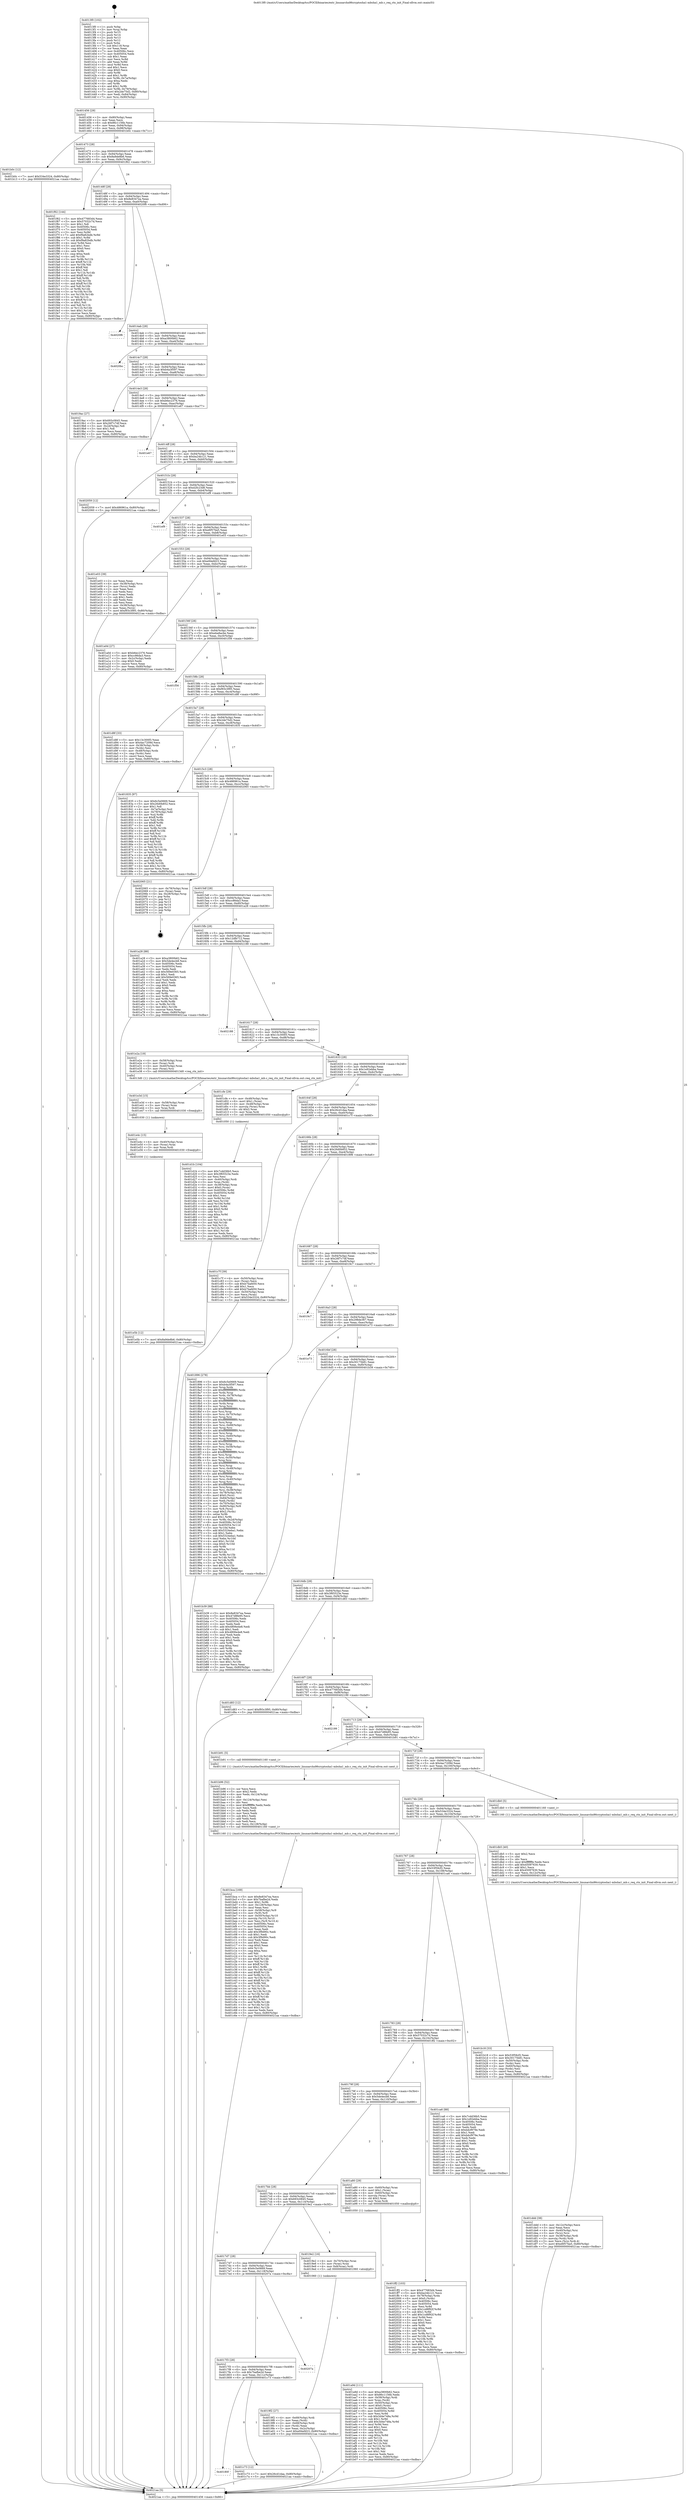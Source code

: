 digraph "0x4013f0" {
  label = "0x4013f0 (/mnt/c/Users/mathe/Desktop/tcc/POCII/binaries/extr_linuxarchx86cryptosha1-mbsha1_mb.c_req_ctx_init_Final-ollvm.out::main(0))"
  labelloc = "t"
  node[shape=record]

  Entry [label="",width=0.3,height=0.3,shape=circle,fillcolor=black,style=filled]
  "0x401456" [label="{
     0x401456 [29]\l
     | [instrs]\l
     &nbsp;&nbsp;0x401456 \<+3\>: mov -0x80(%rbp),%eax\l
     &nbsp;&nbsp;0x401459 \<+2\>: mov %eax,%ecx\l
     &nbsp;&nbsp;0x40145b \<+6\>: sub $0x86c1156b,%ecx\l
     &nbsp;&nbsp;0x401461 \<+6\>: mov %eax,-0x94(%rbp)\l
     &nbsp;&nbsp;0x401467 \<+6\>: mov %ecx,-0x98(%rbp)\l
     &nbsp;&nbsp;0x40146d \<+6\>: je 0000000000401b0c \<main+0x71c\>\l
  }"]
  "0x401b0c" [label="{
     0x401b0c [12]\l
     | [instrs]\l
     &nbsp;&nbsp;0x401b0c \<+7\>: movl $0x534e3324,-0x80(%rbp)\l
     &nbsp;&nbsp;0x401b13 \<+5\>: jmp 00000000004021aa \<main+0xdba\>\l
  }"]
  "0x401473" [label="{
     0x401473 [28]\l
     | [instrs]\l
     &nbsp;&nbsp;0x401473 \<+5\>: jmp 0000000000401478 \<main+0x88\>\l
     &nbsp;&nbsp;0x401478 \<+6\>: mov -0x94(%rbp),%eax\l
     &nbsp;&nbsp;0x40147e \<+5\>: sub $0x8a9de8b6,%eax\l
     &nbsp;&nbsp;0x401483 \<+6\>: mov %eax,-0x9c(%rbp)\l
     &nbsp;&nbsp;0x401489 \<+6\>: je 0000000000401f62 \<main+0xb72\>\l
  }"]
  Exit [label="",width=0.3,height=0.3,shape=circle,fillcolor=black,style=filled,peripheries=2]
  "0x401f62" [label="{
     0x401f62 [144]\l
     | [instrs]\l
     &nbsp;&nbsp;0x401f62 \<+5\>: mov $0x477683d4,%eax\l
     &nbsp;&nbsp;0x401f67 \<+5\>: mov $0x57032c7d,%ecx\l
     &nbsp;&nbsp;0x401f6c \<+2\>: mov $0x1,%dl\l
     &nbsp;&nbsp;0x401f6e \<+7\>: mov 0x40506c,%esi\l
     &nbsp;&nbsp;0x401f75 \<+7\>: mov 0x405054,%edi\l
     &nbsp;&nbsp;0x401f7c \<+3\>: mov %esi,%r8d\l
     &nbsp;&nbsp;0x401f7f \<+7\>: add $0xf9a82bdb,%r8d\l
     &nbsp;&nbsp;0x401f86 \<+4\>: sub $0x1,%r8d\l
     &nbsp;&nbsp;0x401f8a \<+7\>: sub $0xf9a82bdb,%r8d\l
     &nbsp;&nbsp;0x401f91 \<+4\>: imul %r8d,%esi\l
     &nbsp;&nbsp;0x401f95 \<+3\>: and $0x1,%esi\l
     &nbsp;&nbsp;0x401f98 \<+3\>: cmp $0x0,%esi\l
     &nbsp;&nbsp;0x401f9b \<+4\>: sete %r9b\l
     &nbsp;&nbsp;0x401f9f \<+3\>: cmp $0xa,%edi\l
     &nbsp;&nbsp;0x401fa2 \<+4\>: setl %r10b\l
     &nbsp;&nbsp;0x401fa6 \<+3\>: mov %r9b,%r11b\l
     &nbsp;&nbsp;0x401fa9 \<+4\>: xor $0xff,%r11b\l
     &nbsp;&nbsp;0x401fad \<+3\>: mov %r10b,%bl\l
     &nbsp;&nbsp;0x401fb0 \<+3\>: xor $0xff,%bl\l
     &nbsp;&nbsp;0x401fb3 \<+3\>: xor $0x1,%dl\l
     &nbsp;&nbsp;0x401fb6 \<+3\>: mov %r11b,%r14b\l
     &nbsp;&nbsp;0x401fb9 \<+4\>: and $0xff,%r14b\l
     &nbsp;&nbsp;0x401fbd \<+3\>: and %dl,%r9b\l
     &nbsp;&nbsp;0x401fc0 \<+3\>: mov %bl,%r15b\l
     &nbsp;&nbsp;0x401fc3 \<+4\>: and $0xff,%r15b\l
     &nbsp;&nbsp;0x401fc7 \<+3\>: and %dl,%r10b\l
     &nbsp;&nbsp;0x401fca \<+3\>: or %r9b,%r14b\l
     &nbsp;&nbsp;0x401fcd \<+3\>: or %r10b,%r15b\l
     &nbsp;&nbsp;0x401fd0 \<+3\>: xor %r15b,%r14b\l
     &nbsp;&nbsp;0x401fd3 \<+3\>: or %bl,%r11b\l
     &nbsp;&nbsp;0x401fd6 \<+4\>: xor $0xff,%r11b\l
     &nbsp;&nbsp;0x401fda \<+3\>: or $0x1,%dl\l
     &nbsp;&nbsp;0x401fdd \<+3\>: and %dl,%r11b\l
     &nbsp;&nbsp;0x401fe0 \<+3\>: or %r11b,%r14b\l
     &nbsp;&nbsp;0x401fe3 \<+4\>: test $0x1,%r14b\l
     &nbsp;&nbsp;0x401fe7 \<+3\>: cmovne %ecx,%eax\l
     &nbsp;&nbsp;0x401fea \<+3\>: mov %eax,-0x80(%rbp)\l
     &nbsp;&nbsp;0x401fed \<+5\>: jmp 00000000004021aa \<main+0xdba\>\l
  }"]
  "0x40148f" [label="{
     0x40148f [28]\l
     | [instrs]\l
     &nbsp;&nbsp;0x40148f \<+5\>: jmp 0000000000401494 \<main+0xa4\>\l
     &nbsp;&nbsp;0x401494 \<+6\>: mov -0x94(%rbp),%eax\l
     &nbsp;&nbsp;0x40149a \<+5\>: sub $0x8e8347ea,%eax\l
     &nbsp;&nbsp;0x40149f \<+6\>: mov %eax,-0xa0(%rbp)\l
     &nbsp;&nbsp;0x4014a5 \<+6\>: je 00000000004020f6 \<main+0xd06\>\l
  }"]
  "0x401e5b" [label="{
     0x401e5b [12]\l
     | [instrs]\l
     &nbsp;&nbsp;0x401e5b \<+7\>: movl $0x8a9de8b6,-0x80(%rbp)\l
     &nbsp;&nbsp;0x401e62 \<+5\>: jmp 00000000004021aa \<main+0xdba\>\l
  }"]
  "0x4020f6" [label="{
     0x4020f6\l
  }", style=dashed]
  "0x4014ab" [label="{
     0x4014ab [28]\l
     | [instrs]\l
     &nbsp;&nbsp;0x4014ab \<+5\>: jmp 00000000004014b0 \<main+0xc0\>\l
     &nbsp;&nbsp;0x4014b0 \<+6\>: mov -0x94(%rbp),%eax\l
     &nbsp;&nbsp;0x4014b6 \<+5\>: sub $0xa3800b62,%eax\l
     &nbsp;&nbsp;0x4014bb \<+6\>: mov %eax,-0xa4(%rbp)\l
     &nbsp;&nbsp;0x4014c1 \<+6\>: je 00000000004020bc \<main+0xccc\>\l
  }"]
  "0x401e4c" [label="{
     0x401e4c [15]\l
     | [instrs]\l
     &nbsp;&nbsp;0x401e4c \<+4\>: mov -0x40(%rbp),%rax\l
     &nbsp;&nbsp;0x401e50 \<+3\>: mov (%rax),%rax\l
     &nbsp;&nbsp;0x401e53 \<+3\>: mov %rax,%rdi\l
     &nbsp;&nbsp;0x401e56 \<+5\>: call 0000000000401030 \<free@plt\>\l
     | [calls]\l
     &nbsp;&nbsp;0x401030 \{1\} (unknown)\l
  }"]
  "0x4020bc" [label="{
     0x4020bc\l
  }", style=dashed]
  "0x4014c7" [label="{
     0x4014c7 [28]\l
     | [instrs]\l
     &nbsp;&nbsp;0x4014c7 \<+5\>: jmp 00000000004014cc \<main+0xdc\>\l
     &nbsp;&nbsp;0x4014cc \<+6\>: mov -0x94(%rbp),%eax\l
     &nbsp;&nbsp;0x4014d2 \<+5\>: sub $0xb4a3f597,%eax\l
     &nbsp;&nbsp;0x4014d7 \<+6\>: mov %eax,-0xa8(%rbp)\l
     &nbsp;&nbsp;0x4014dd \<+6\>: je 00000000004019ac \<main+0x5bc\>\l
  }"]
  "0x401e3d" [label="{
     0x401e3d [15]\l
     | [instrs]\l
     &nbsp;&nbsp;0x401e3d \<+4\>: mov -0x58(%rbp),%rax\l
     &nbsp;&nbsp;0x401e41 \<+3\>: mov (%rax),%rax\l
     &nbsp;&nbsp;0x401e44 \<+3\>: mov %rax,%rdi\l
     &nbsp;&nbsp;0x401e47 \<+5\>: call 0000000000401030 \<free@plt\>\l
     | [calls]\l
     &nbsp;&nbsp;0x401030 \{1\} (unknown)\l
  }"]
  "0x4019ac" [label="{
     0x4019ac [27]\l
     | [instrs]\l
     &nbsp;&nbsp;0x4019ac \<+5\>: mov $0x693c0845,%eax\l
     &nbsp;&nbsp;0x4019b1 \<+5\>: mov $0x26f7c7df,%ecx\l
     &nbsp;&nbsp;0x4019b6 \<+3\>: mov -0x2d(%rbp),%dl\l
     &nbsp;&nbsp;0x4019b9 \<+3\>: test $0x1,%dl\l
     &nbsp;&nbsp;0x4019bc \<+3\>: cmovne %ecx,%eax\l
     &nbsp;&nbsp;0x4019bf \<+3\>: mov %eax,-0x80(%rbp)\l
     &nbsp;&nbsp;0x4019c2 \<+5\>: jmp 00000000004021aa \<main+0xdba\>\l
  }"]
  "0x4014e3" [label="{
     0x4014e3 [28]\l
     | [instrs]\l
     &nbsp;&nbsp;0x4014e3 \<+5\>: jmp 00000000004014e8 \<main+0xf8\>\l
     &nbsp;&nbsp;0x4014e8 \<+6\>: mov -0x94(%rbp),%eax\l
     &nbsp;&nbsp;0x4014ee \<+5\>: sub $0xb6ec2376,%eax\l
     &nbsp;&nbsp;0x4014f3 \<+6\>: mov %eax,-0xac(%rbp)\l
     &nbsp;&nbsp;0x4014f9 \<+6\>: je 0000000000401e67 \<main+0xa77\>\l
  }"]
  "0x401ddd" [label="{
     0x401ddd [38]\l
     | [instrs]\l
     &nbsp;&nbsp;0x401ddd \<+6\>: mov -0x12c(%rbp),%ecx\l
     &nbsp;&nbsp;0x401de3 \<+3\>: imul %eax,%ecx\l
     &nbsp;&nbsp;0x401de6 \<+4\>: mov -0x40(%rbp),%rsi\l
     &nbsp;&nbsp;0x401dea \<+3\>: mov (%rsi),%rsi\l
     &nbsp;&nbsp;0x401ded \<+4\>: mov -0x38(%rbp),%rdi\l
     &nbsp;&nbsp;0x401df1 \<+3\>: movslq (%rdi),%rdi\l
     &nbsp;&nbsp;0x401df4 \<+3\>: mov %ecx,(%rsi,%rdi,4)\l
     &nbsp;&nbsp;0x401df7 \<+7\>: movl $0xe6f57ba5,-0x80(%rbp)\l
     &nbsp;&nbsp;0x401dfe \<+5\>: jmp 00000000004021aa \<main+0xdba\>\l
  }"]
  "0x401e67" [label="{
     0x401e67\l
  }", style=dashed]
  "0x4014ff" [label="{
     0x4014ff [28]\l
     | [instrs]\l
     &nbsp;&nbsp;0x4014ff \<+5\>: jmp 0000000000401504 \<main+0x114\>\l
     &nbsp;&nbsp;0x401504 \<+6\>: mov -0x94(%rbp),%eax\l
     &nbsp;&nbsp;0x40150a \<+5\>: sub $0xba24b121,%eax\l
     &nbsp;&nbsp;0x40150f \<+6\>: mov %eax,-0xb0(%rbp)\l
     &nbsp;&nbsp;0x401515 \<+6\>: je 0000000000402059 \<main+0xc69\>\l
  }"]
  "0x401db5" [label="{
     0x401db5 [40]\l
     | [instrs]\l
     &nbsp;&nbsp;0x401db5 \<+5\>: mov $0x2,%ecx\l
     &nbsp;&nbsp;0x401dba \<+1\>: cltd\l
     &nbsp;&nbsp;0x401dbb \<+2\>: idiv %ecx\l
     &nbsp;&nbsp;0x401dbd \<+6\>: imul $0xfffffffe,%edx,%ecx\l
     &nbsp;&nbsp;0x401dc3 \<+6\>: add $0x45097630,%ecx\l
     &nbsp;&nbsp;0x401dc9 \<+3\>: add $0x1,%ecx\l
     &nbsp;&nbsp;0x401dcc \<+6\>: sub $0x45097630,%ecx\l
     &nbsp;&nbsp;0x401dd2 \<+6\>: mov %ecx,-0x12c(%rbp)\l
     &nbsp;&nbsp;0x401dd8 \<+5\>: call 0000000000401160 \<next_i\>\l
     | [calls]\l
     &nbsp;&nbsp;0x401160 \{1\} (/mnt/c/Users/mathe/Desktop/tcc/POCII/binaries/extr_linuxarchx86cryptosha1-mbsha1_mb.c_req_ctx_init_Final-ollvm.out::next_i)\l
  }"]
  "0x402059" [label="{
     0x402059 [12]\l
     | [instrs]\l
     &nbsp;&nbsp;0x402059 \<+7\>: movl $0x486961a,-0x80(%rbp)\l
     &nbsp;&nbsp;0x402060 \<+5\>: jmp 00000000004021aa \<main+0xdba\>\l
  }"]
  "0x40151b" [label="{
     0x40151b [28]\l
     | [instrs]\l
     &nbsp;&nbsp;0x40151b \<+5\>: jmp 0000000000401520 \<main+0x130\>\l
     &nbsp;&nbsp;0x401520 \<+6\>: mov -0x94(%rbp),%eax\l
     &nbsp;&nbsp;0x401526 \<+5\>: sub $0xd2fc23d6,%eax\l
     &nbsp;&nbsp;0x40152b \<+6\>: mov %eax,-0xb4(%rbp)\l
     &nbsp;&nbsp;0x401531 \<+6\>: je 0000000000401ef9 \<main+0xb09\>\l
  }"]
  "0x401d1b" [label="{
     0x401d1b [104]\l
     | [instrs]\l
     &nbsp;&nbsp;0x401d1b \<+5\>: mov $0x7cdd36b5,%ecx\l
     &nbsp;&nbsp;0x401d20 \<+5\>: mov $0x3f65523e,%edx\l
     &nbsp;&nbsp;0x401d25 \<+2\>: xor %esi,%esi\l
     &nbsp;&nbsp;0x401d27 \<+4\>: mov -0x40(%rbp),%rdi\l
     &nbsp;&nbsp;0x401d2b \<+3\>: mov %rax,(%rdi)\l
     &nbsp;&nbsp;0x401d2e \<+4\>: mov -0x38(%rbp),%rax\l
     &nbsp;&nbsp;0x401d32 \<+6\>: movl $0x0,(%rax)\l
     &nbsp;&nbsp;0x401d38 \<+8\>: mov 0x40506c,%r8d\l
     &nbsp;&nbsp;0x401d40 \<+8\>: mov 0x405054,%r9d\l
     &nbsp;&nbsp;0x401d48 \<+3\>: sub $0x1,%esi\l
     &nbsp;&nbsp;0x401d4b \<+3\>: mov %r8d,%r10d\l
     &nbsp;&nbsp;0x401d4e \<+3\>: add %esi,%r10d\l
     &nbsp;&nbsp;0x401d51 \<+4\>: imul %r10d,%r8d\l
     &nbsp;&nbsp;0x401d55 \<+4\>: and $0x1,%r8d\l
     &nbsp;&nbsp;0x401d59 \<+4\>: cmp $0x0,%r8d\l
     &nbsp;&nbsp;0x401d5d \<+4\>: sete %r11b\l
     &nbsp;&nbsp;0x401d61 \<+4\>: cmp $0xa,%r9d\l
     &nbsp;&nbsp;0x401d65 \<+3\>: setl %bl\l
     &nbsp;&nbsp;0x401d68 \<+3\>: mov %r11b,%r14b\l
     &nbsp;&nbsp;0x401d6b \<+3\>: and %bl,%r14b\l
     &nbsp;&nbsp;0x401d6e \<+3\>: xor %bl,%r11b\l
     &nbsp;&nbsp;0x401d71 \<+3\>: or %r11b,%r14b\l
     &nbsp;&nbsp;0x401d74 \<+4\>: test $0x1,%r14b\l
     &nbsp;&nbsp;0x401d78 \<+3\>: cmovne %edx,%ecx\l
     &nbsp;&nbsp;0x401d7b \<+3\>: mov %ecx,-0x80(%rbp)\l
     &nbsp;&nbsp;0x401d7e \<+5\>: jmp 00000000004021aa \<main+0xdba\>\l
  }"]
  "0x401ef9" [label="{
     0x401ef9\l
  }", style=dashed]
  "0x401537" [label="{
     0x401537 [28]\l
     | [instrs]\l
     &nbsp;&nbsp;0x401537 \<+5\>: jmp 000000000040153c \<main+0x14c\>\l
     &nbsp;&nbsp;0x40153c \<+6\>: mov -0x94(%rbp),%eax\l
     &nbsp;&nbsp;0x401542 \<+5\>: sub $0xe6f57ba5,%eax\l
     &nbsp;&nbsp;0x401547 \<+6\>: mov %eax,-0xb8(%rbp)\l
     &nbsp;&nbsp;0x40154d \<+6\>: je 0000000000401e03 \<main+0xa13\>\l
  }"]
  "0x40180f" [label="{
     0x40180f\l
  }", style=dashed]
  "0x401e03" [label="{
     0x401e03 [39]\l
     | [instrs]\l
     &nbsp;&nbsp;0x401e03 \<+2\>: xor %eax,%eax\l
     &nbsp;&nbsp;0x401e05 \<+4\>: mov -0x38(%rbp),%rcx\l
     &nbsp;&nbsp;0x401e09 \<+2\>: mov (%rcx),%edx\l
     &nbsp;&nbsp;0x401e0b \<+2\>: mov %eax,%esi\l
     &nbsp;&nbsp;0x401e0d \<+2\>: sub %edx,%esi\l
     &nbsp;&nbsp;0x401e0f \<+2\>: mov %eax,%edx\l
     &nbsp;&nbsp;0x401e11 \<+3\>: sub $0x1,%edx\l
     &nbsp;&nbsp;0x401e14 \<+2\>: add %edx,%esi\l
     &nbsp;&nbsp;0x401e16 \<+2\>: sub %esi,%eax\l
     &nbsp;&nbsp;0x401e18 \<+4\>: mov -0x38(%rbp),%rcx\l
     &nbsp;&nbsp;0x401e1c \<+2\>: mov %eax,(%rcx)\l
     &nbsp;&nbsp;0x401e1e \<+7\>: movl $0xf93c3f95,-0x80(%rbp)\l
     &nbsp;&nbsp;0x401e25 \<+5\>: jmp 00000000004021aa \<main+0xdba\>\l
  }"]
  "0x401553" [label="{
     0x401553 [28]\l
     | [instrs]\l
     &nbsp;&nbsp;0x401553 \<+5\>: jmp 0000000000401558 \<main+0x168\>\l
     &nbsp;&nbsp;0x401558 \<+6\>: mov -0x94(%rbp),%eax\l
     &nbsp;&nbsp;0x40155e \<+5\>: sub $0xe94efd23,%eax\l
     &nbsp;&nbsp;0x401563 \<+6\>: mov %eax,-0xbc(%rbp)\l
     &nbsp;&nbsp;0x401569 \<+6\>: je 0000000000401a0d \<main+0x61d\>\l
  }"]
  "0x401c73" [label="{
     0x401c73 [12]\l
     | [instrs]\l
     &nbsp;&nbsp;0x401c73 \<+7\>: movl $0x26cd1daa,-0x80(%rbp)\l
     &nbsp;&nbsp;0x401c7a \<+5\>: jmp 00000000004021aa \<main+0xdba\>\l
  }"]
  "0x401a0d" [label="{
     0x401a0d [27]\l
     | [instrs]\l
     &nbsp;&nbsp;0x401a0d \<+5\>: mov $0xb6ec2376,%eax\l
     &nbsp;&nbsp;0x401a12 \<+5\>: mov $0xcc86da3,%ecx\l
     &nbsp;&nbsp;0x401a17 \<+3\>: mov -0x2c(%rbp),%edx\l
     &nbsp;&nbsp;0x401a1a \<+3\>: cmp $0x0,%edx\l
     &nbsp;&nbsp;0x401a1d \<+3\>: cmove %ecx,%eax\l
     &nbsp;&nbsp;0x401a20 \<+3\>: mov %eax,-0x80(%rbp)\l
     &nbsp;&nbsp;0x401a23 \<+5\>: jmp 00000000004021aa \<main+0xdba\>\l
  }"]
  "0x40156f" [label="{
     0x40156f [28]\l
     | [instrs]\l
     &nbsp;&nbsp;0x40156f \<+5\>: jmp 0000000000401574 \<main+0x184\>\l
     &nbsp;&nbsp;0x401574 \<+6\>: mov -0x94(%rbp),%eax\l
     &nbsp;&nbsp;0x40157a \<+5\>: sub $0xeba8acbe,%eax\l
     &nbsp;&nbsp;0x40157f \<+6\>: mov %eax,-0xc0(%rbp)\l
     &nbsp;&nbsp;0x401585 \<+6\>: je 0000000000401f56 \<main+0xb66\>\l
  }"]
  "0x4017f3" [label="{
     0x4017f3 [28]\l
     | [instrs]\l
     &nbsp;&nbsp;0x4017f3 \<+5\>: jmp 00000000004017f8 \<main+0x408\>\l
     &nbsp;&nbsp;0x4017f8 \<+6\>: mov -0x94(%rbp),%eax\l
     &nbsp;&nbsp;0x4017fe \<+5\>: sub $0x7bafbe2d,%eax\l
     &nbsp;&nbsp;0x401803 \<+6\>: mov %eax,-0x11c(%rbp)\l
     &nbsp;&nbsp;0x401809 \<+6\>: je 0000000000401c73 \<main+0x883\>\l
  }"]
  "0x401f56" [label="{
     0x401f56\l
  }", style=dashed]
  "0x40158b" [label="{
     0x40158b [28]\l
     | [instrs]\l
     &nbsp;&nbsp;0x40158b \<+5\>: jmp 0000000000401590 \<main+0x1a0\>\l
     &nbsp;&nbsp;0x401590 \<+6\>: mov -0x94(%rbp),%eax\l
     &nbsp;&nbsp;0x401596 \<+5\>: sub $0xf93c3f95,%eax\l
     &nbsp;&nbsp;0x40159b \<+6\>: mov %eax,-0xc4(%rbp)\l
     &nbsp;&nbsp;0x4015a1 \<+6\>: je 0000000000401d8f \<main+0x99f\>\l
  }"]
  "0x40207a" [label="{
     0x40207a\l
  }", style=dashed]
  "0x401d8f" [label="{
     0x401d8f [33]\l
     | [instrs]\l
     &nbsp;&nbsp;0x401d8f \<+5\>: mov $0x13c300f3,%eax\l
     &nbsp;&nbsp;0x401d94 \<+5\>: mov $0x4ac7209d,%ecx\l
     &nbsp;&nbsp;0x401d99 \<+4\>: mov -0x38(%rbp),%rdx\l
     &nbsp;&nbsp;0x401d9d \<+2\>: mov (%rdx),%esi\l
     &nbsp;&nbsp;0x401d9f \<+4\>: mov -0x48(%rbp),%rdx\l
     &nbsp;&nbsp;0x401da3 \<+2\>: cmp (%rdx),%esi\l
     &nbsp;&nbsp;0x401da5 \<+3\>: cmovl %ecx,%eax\l
     &nbsp;&nbsp;0x401da8 \<+3\>: mov %eax,-0x80(%rbp)\l
     &nbsp;&nbsp;0x401dab \<+5\>: jmp 00000000004021aa \<main+0xdba\>\l
  }"]
  "0x4015a7" [label="{
     0x4015a7 [28]\l
     | [instrs]\l
     &nbsp;&nbsp;0x4015a7 \<+5\>: jmp 00000000004015ac \<main+0x1bc\>\l
     &nbsp;&nbsp;0x4015ac \<+6\>: mov -0x94(%rbp),%eax\l
     &nbsp;&nbsp;0x4015b2 \<+5\>: sub $0x2de75d2,%eax\l
     &nbsp;&nbsp;0x4015b7 \<+6\>: mov %eax,-0xc8(%rbp)\l
     &nbsp;&nbsp;0x4015bd \<+6\>: je 0000000000401835 \<main+0x445\>\l
  }"]
  "0x401bca" [label="{
     0x401bca [169]\l
     | [instrs]\l
     &nbsp;&nbsp;0x401bca \<+5\>: mov $0x8e8347ea,%ecx\l
     &nbsp;&nbsp;0x401bcf \<+5\>: mov $0x7bafbe2d,%edx\l
     &nbsp;&nbsp;0x401bd4 \<+3\>: mov $0x1,%r8b\l
     &nbsp;&nbsp;0x401bd7 \<+6\>: mov -0x128(%rbp),%esi\l
     &nbsp;&nbsp;0x401bdd \<+3\>: imul %eax,%esi\l
     &nbsp;&nbsp;0x401be0 \<+4\>: mov -0x58(%rbp),%r9\l
     &nbsp;&nbsp;0x401be4 \<+3\>: mov (%r9),%r9\l
     &nbsp;&nbsp;0x401be7 \<+4\>: mov -0x50(%rbp),%r10\l
     &nbsp;&nbsp;0x401beb \<+3\>: movslq (%r10),%r10\l
     &nbsp;&nbsp;0x401bee \<+4\>: mov %esi,(%r9,%r10,4)\l
     &nbsp;&nbsp;0x401bf2 \<+7\>: mov 0x40506c,%eax\l
     &nbsp;&nbsp;0x401bf9 \<+7\>: mov 0x405054,%esi\l
     &nbsp;&nbsp;0x401c00 \<+2\>: mov %eax,%edi\l
     &nbsp;&nbsp;0x401c02 \<+6\>: add $0x3f9d90c,%edi\l
     &nbsp;&nbsp;0x401c08 \<+3\>: sub $0x1,%edi\l
     &nbsp;&nbsp;0x401c0b \<+6\>: sub $0x3f9d90c,%edi\l
     &nbsp;&nbsp;0x401c11 \<+3\>: imul %edi,%eax\l
     &nbsp;&nbsp;0x401c14 \<+3\>: and $0x1,%eax\l
     &nbsp;&nbsp;0x401c17 \<+3\>: cmp $0x0,%eax\l
     &nbsp;&nbsp;0x401c1a \<+4\>: sete %r11b\l
     &nbsp;&nbsp;0x401c1e \<+3\>: cmp $0xa,%esi\l
     &nbsp;&nbsp;0x401c21 \<+3\>: setl %bl\l
     &nbsp;&nbsp;0x401c24 \<+3\>: mov %r11b,%r14b\l
     &nbsp;&nbsp;0x401c27 \<+4\>: xor $0xff,%r14b\l
     &nbsp;&nbsp;0x401c2b \<+3\>: mov %bl,%r15b\l
     &nbsp;&nbsp;0x401c2e \<+4\>: xor $0xff,%r15b\l
     &nbsp;&nbsp;0x401c32 \<+4\>: xor $0x1,%r8b\l
     &nbsp;&nbsp;0x401c36 \<+3\>: mov %r14b,%r12b\l
     &nbsp;&nbsp;0x401c39 \<+4\>: and $0xff,%r12b\l
     &nbsp;&nbsp;0x401c3d \<+3\>: and %r8b,%r11b\l
     &nbsp;&nbsp;0x401c40 \<+3\>: mov %r15b,%r13b\l
     &nbsp;&nbsp;0x401c43 \<+4\>: and $0xff,%r13b\l
     &nbsp;&nbsp;0x401c47 \<+3\>: and %r8b,%bl\l
     &nbsp;&nbsp;0x401c4a \<+3\>: or %r11b,%r12b\l
     &nbsp;&nbsp;0x401c4d \<+3\>: or %bl,%r13b\l
     &nbsp;&nbsp;0x401c50 \<+3\>: xor %r13b,%r12b\l
     &nbsp;&nbsp;0x401c53 \<+3\>: or %r15b,%r14b\l
     &nbsp;&nbsp;0x401c56 \<+4\>: xor $0xff,%r14b\l
     &nbsp;&nbsp;0x401c5a \<+4\>: or $0x1,%r8b\l
     &nbsp;&nbsp;0x401c5e \<+3\>: and %r8b,%r14b\l
     &nbsp;&nbsp;0x401c61 \<+3\>: or %r14b,%r12b\l
     &nbsp;&nbsp;0x401c64 \<+4\>: test $0x1,%r12b\l
     &nbsp;&nbsp;0x401c68 \<+3\>: cmovne %edx,%ecx\l
     &nbsp;&nbsp;0x401c6b \<+3\>: mov %ecx,-0x80(%rbp)\l
     &nbsp;&nbsp;0x401c6e \<+5\>: jmp 00000000004021aa \<main+0xdba\>\l
  }"]
  "0x401835" [label="{
     0x401835 [97]\l
     | [instrs]\l
     &nbsp;&nbsp;0x401835 \<+5\>: mov $0x6c5e0669,%eax\l
     &nbsp;&nbsp;0x40183a \<+5\>: mov $0x26d0b852,%ecx\l
     &nbsp;&nbsp;0x40183f \<+2\>: mov $0x1,%dl\l
     &nbsp;&nbsp;0x401841 \<+4\>: mov -0x7a(%rbp),%sil\l
     &nbsp;&nbsp;0x401845 \<+4\>: mov -0x79(%rbp),%dil\l
     &nbsp;&nbsp;0x401849 \<+3\>: mov %sil,%r8b\l
     &nbsp;&nbsp;0x40184c \<+4\>: xor $0xff,%r8b\l
     &nbsp;&nbsp;0x401850 \<+3\>: mov %dil,%r9b\l
     &nbsp;&nbsp;0x401853 \<+4\>: xor $0xff,%r9b\l
     &nbsp;&nbsp;0x401857 \<+3\>: xor $0x1,%dl\l
     &nbsp;&nbsp;0x40185a \<+3\>: mov %r8b,%r10b\l
     &nbsp;&nbsp;0x40185d \<+4\>: and $0xff,%r10b\l
     &nbsp;&nbsp;0x401861 \<+3\>: and %dl,%sil\l
     &nbsp;&nbsp;0x401864 \<+3\>: mov %r9b,%r11b\l
     &nbsp;&nbsp;0x401867 \<+4\>: and $0xff,%r11b\l
     &nbsp;&nbsp;0x40186b \<+3\>: and %dl,%dil\l
     &nbsp;&nbsp;0x40186e \<+3\>: or %sil,%r10b\l
     &nbsp;&nbsp;0x401871 \<+3\>: or %dil,%r11b\l
     &nbsp;&nbsp;0x401874 \<+3\>: xor %r11b,%r10b\l
     &nbsp;&nbsp;0x401877 \<+3\>: or %r9b,%r8b\l
     &nbsp;&nbsp;0x40187a \<+4\>: xor $0xff,%r8b\l
     &nbsp;&nbsp;0x40187e \<+3\>: or $0x1,%dl\l
     &nbsp;&nbsp;0x401881 \<+3\>: and %dl,%r8b\l
     &nbsp;&nbsp;0x401884 \<+3\>: or %r8b,%r10b\l
     &nbsp;&nbsp;0x401887 \<+4\>: test $0x1,%r10b\l
     &nbsp;&nbsp;0x40188b \<+3\>: cmovne %ecx,%eax\l
     &nbsp;&nbsp;0x40188e \<+3\>: mov %eax,-0x80(%rbp)\l
     &nbsp;&nbsp;0x401891 \<+5\>: jmp 00000000004021aa \<main+0xdba\>\l
  }"]
  "0x4015c3" [label="{
     0x4015c3 [28]\l
     | [instrs]\l
     &nbsp;&nbsp;0x4015c3 \<+5\>: jmp 00000000004015c8 \<main+0x1d8\>\l
     &nbsp;&nbsp;0x4015c8 \<+6\>: mov -0x94(%rbp),%eax\l
     &nbsp;&nbsp;0x4015ce \<+5\>: sub $0x486961a,%eax\l
     &nbsp;&nbsp;0x4015d3 \<+6\>: mov %eax,-0xcc(%rbp)\l
     &nbsp;&nbsp;0x4015d9 \<+6\>: je 0000000000402065 \<main+0xc75\>\l
  }"]
  "0x4021aa" [label="{
     0x4021aa [5]\l
     | [instrs]\l
     &nbsp;&nbsp;0x4021aa \<+5\>: jmp 0000000000401456 \<main+0x66\>\l
  }"]
  "0x4013f0" [label="{
     0x4013f0 [102]\l
     | [instrs]\l
     &nbsp;&nbsp;0x4013f0 \<+1\>: push %rbp\l
     &nbsp;&nbsp;0x4013f1 \<+3\>: mov %rsp,%rbp\l
     &nbsp;&nbsp;0x4013f4 \<+2\>: push %r15\l
     &nbsp;&nbsp;0x4013f6 \<+2\>: push %r14\l
     &nbsp;&nbsp;0x4013f8 \<+2\>: push %r13\l
     &nbsp;&nbsp;0x4013fa \<+2\>: push %r12\l
     &nbsp;&nbsp;0x4013fc \<+1\>: push %rbx\l
     &nbsp;&nbsp;0x4013fd \<+7\>: sub $0x118,%rsp\l
     &nbsp;&nbsp;0x401404 \<+2\>: xor %eax,%eax\l
     &nbsp;&nbsp;0x401406 \<+7\>: mov 0x40506c,%ecx\l
     &nbsp;&nbsp;0x40140d \<+7\>: mov 0x405054,%edx\l
     &nbsp;&nbsp;0x401414 \<+3\>: sub $0x1,%eax\l
     &nbsp;&nbsp;0x401417 \<+3\>: mov %ecx,%r8d\l
     &nbsp;&nbsp;0x40141a \<+3\>: add %eax,%r8d\l
     &nbsp;&nbsp;0x40141d \<+4\>: imul %r8d,%ecx\l
     &nbsp;&nbsp;0x401421 \<+3\>: and $0x1,%ecx\l
     &nbsp;&nbsp;0x401424 \<+3\>: cmp $0x0,%ecx\l
     &nbsp;&nbsp;0x401427 \<+4\>: sete %r9b\l
     &nbsp;&nbsp;0x40142b \<+4\>: and $0x1,%r9b\l
     &nbsp;&nbsp;0x40142f \<+4\>: mov %r9b,-0x7a(%rbp)\l
     &nbsp;&nbsp;0x401433 \<+3\>: cmp $0xa,%edx\l
     &nbsp;&nbsp;0x401436 \<+4\>: setl %r9b\l
     &nbsp;&nbsp;0x40143a \<+4\>: and $0x1,%r9b\l
     &nbsp;&nbsp;0x40143e \<+4\>: mov %r9b,-0x79(%rbp)\l
     &nbsp;&nbsp;0x401442 \<+7\>: movl $0x2de75d2,-0x80(%rbp)\l
     &nbsp;&nbsp;0x401449 \<+6\>: mov %edi,-0x84(%rbp)\l
     &nbsp;&nbsp;0x40144f \<+7\>: mov %rsi,-0x90(%rbp)\l
  }"]
  "0x401b96" [label="{
     0x401b96 [52]\l
     | [instrs]\l
     &nbsp;&nbsp;0x401b96 \<+2\>: xor %ecx,%ecx\l
     &nbsp;&nbsp;0x401b98 \<+5\>: mov $0x2,%edx\l
     &nbsp;&nbsp;0x401b9d \<+6\>: mov %edx,-0x124(%rbp)\l
     &nbsp;&nbsp;0x401ba3 \<+1\>: cltd\l
     &nbsp;&nbsp;0x401ba4 \<+6\>: mov -0x124(%rbp),%esi\l
     &nbsp;&nbsp;0x401baa \<+2\>: idiv %esi\l
     &nbsp;&nbsp;0x401bac \<+6\>: imul $0xfffffffe,%edx,%edx\l
     &nbsp;&nbsp;0x401bb2 \<+2\>: mov %ecx,%edi\l
     &nbsp;&nbsp;0x401bb4 \<+2\>: sub %edx,%edi\l
     &nbsp;&nbsp;0x401bb6 \<+2\>: mov %ecx,%edx\l
     &nbsp;&nbsp;0x401bb8 \<+3\>: sub $0x1,%edx\l
     &nbsp;&nbsp;0x401bbb \<+2\>: add %edx,%edi\l
     &nbsp;&nbsp;0x401bbd \<+2\>: sub %edi,%ecx\l
     &nbsp;&nbsp;0x401bbf \<+6\>: mov %ecx,-0x128(%rbp)\l
     &nbsp;&nbsp;0x401bc5 \<+5\>: call 0000000000401160 \<next_i\>\l
     | [calls]\l
     &nbsp;&nbsp;0x401160 \{1\} (/mnt/c/Users/mathe/Desktop/tcc/POCII/binaries/extr_linuxarchx86cryptosha1-mbsha1_mb.c_req_ctx_init_Final-ollvm.out::next_i)\l
  }"]
  "0x402065" [label="{
     0x402065 [21]\l
     | [instrs]\l
     &nbsp;&nbsp;0x402065 \<+4\>: mov -0x78(%rbp),%rax\l
     &nbsp;&nbsp;0x402069 \<+2\>: mov (%rax),%eax\l
     &nbsp;&nbsp;0x40206b \<+4\>: lea -0x28(%rbp),%rsp\l
     &nbsp;&nbsp;0x40206f \<+1\>: pop %rbx\l
     &nbsp;&nbsp;0x402070 \<+2\>: pop %r12\l
     &nbsp;&nbsp;0x402072 \<+2\>: pop %r13\l
     &nbsp;&nbsp;0x402074 \<+2\>: pop %r14\l
     &nbsp;&nbsp;0x402076 \<+2\>: pop %r15\l
     &nbsp;&nbsp;0x402078 \<+1\>: pop %rbp\l
     &nbsp;&nbsp;0x402079 \<+1\>: ret\l
  }"]
  "0x4015df" [label="{
     0x4015df [28]\l
     | [instrs]\l
     &nbsp;&nbsp;0x4015df \<+5\>: jmp 00000000004015e4 \<main+0x1f4\>\l
     &nbsp;&nbsp;0x4015e4 \<+6\>: mov -0x94(%rbp),%eax\l
     &nbsp;&nbsp;0x4015ea \<+5\>: sub $0xcc86da3,%eax\l
     &nbsp;&nbsp;0x4015ef \<+6\>: mov %eax,-0xd0(%rbp)\l
     &nbsp;&nbsp;0x4015f5 \<+6\>: je 0000000000401a28 \<main+0x638\>\l
  }"]
  "0x401a9d" [label="{
     0x401a9d [111]\l
     | [instrs]\l
     &nbsp;&nbsp;0x401a9d \<+5\>: mov $0xa3800b62,%ecx\l
     &nbsp;&nbsp;0x401aa2 \<+5\>: mov $0x86c1156b,%edx\l
     &nbsp;&nbsp;0x401aa7 \<+4\>: mov -0x58(%rbp),%rdi\l
     &nbsp;&nbsp;0x401aab \<+3\>: mov %rax,(%rdi)\l
     &nbsp;&nbsp;0x401aae \<+4\>: mov -0x50(%rbp),%rax\l
     &nbsp;&nbsp;0x401ab2 \<+6\>: movl $0x0,(%rax)\l
     &nbsp;&nbsp;0x401ab8 \<+7\>: mov 0x40506c,%esi\l
     &nbsp;&nbsp;0x401abf \<+8\>: mov 0x405054,%r8d\l
     &nbsp;&nbsp;0x401ac7 \<+3\>: mov %esi,%r9d\l
     &nbsp;&nbsp;0x401aca \<+7\>: sub $0x3d4e748a,%r9d\l
     &nbsp;&nbsp;0x401ad1 \<+4\>: sub $0x1,%r9d\l
     &nbsp;&nbsp;0x401ad5 \<+7\>: add $0x3d4e748a,%r9d\l
     &nbsp;&nbsp;0x401adc \<+4\>: imul %r9d,%esi\l
     &nbsp;&nbsp;0x401ae0 \<+3\>: and $0x1,%esi\l
     &nbsp;&nbsp;0x401ae3 \<+3\>: cmp $0x0,%esi\l
     &nbsp;&nbsp;0x401ae6 \<+4\>: sete %r10b\l
     &nbsp;&nbsp;0x401aea \<+4\>: cmp $0xa,%r8d\l
     &nbsp;&nbsp;0x401aee \<+4\>: setl %r11b\l
     &nbsp;&nbsp;0x401af2 \<+3\>: mov %r10b,%bl\l
     &nbsp;&nbsp;0x401af5 \<+3\>: and %r11b,%bl\l
     &nbsp;&nbsp;0x401af8 \<+3\>: xor %r11b,%r10b\l
     &nbsp;&nbsp;0x401afb \<+3\>: or %r10b,%bl\l
     &nbsp;&nbsp;0x401afe \<+3\>: test $0x1,%bl\l
     &nbsp;&nbsp;0x401b01 \<+3\>: cmovne %edx,%ecx\l
     &nbsp;&nbsp;0x401b04 \<+3\>: mov %ecx,-0x80(%rbp)\l
     &nbsp;&nbsp;0x401b07 \<+5\>: jmp 00000000004021aa \<main+0xdba\>\l
  }"]
  "0x401a28" [label="{
     0x401a28 [88]\l
     | [instrs]\l
     &nbsp;&nbsp;0x401a28 \<+5\>: mov $0xa3800b62,%eax\l
     &nbsp;&nbsp;0x401a2d \<+5\>: mov $0x5de4ecb8,%ecx\l
     &nbsp;&nbsp;0x401a32 \<+7\>: mov 0x40506c,%edx\l
     &nbsp;&nbsp;0x401a39 \<+7\>: mov 0x405054,%esi\l
     &nbsp;&nbsp;0x401a40 \<+2\>: mov %edx,%edi\l
     &nbsp;&nbsp;0x401a42 \<+6\>: sub $0x569e0365,%edi\l
     &nbsp;&nbsp;0x401a48 \<+3\>: sub $0x1,%edi\l
     &nbsp;&nbsp;0x401a4b \<+6\>: add $0x569e0365,%edi\l
     &nbsp;&nbsp;0x401a51 \<+3\>: imul %edi,%edx\l
     &nbsp;&nbsp;0x401a54 \<+3\>: and $0x1,%edx\l
     &nbsp;&nbsp;0x401a57 \<+3\>: cmp $0x0,%edx\l
     &nbsp;&nbsp;0x401a5a \<+4\>: sete %r8b\l
     &nbsp;&nbsp;0x401a5e \<+3\>: cmp $0xa,%esi\l
     &nbsp;&nbsp;0x401a61 \<+4\>: setl %r9b\l
     &nbsp;&nbsp;0x401a65 \<+3\>: mov %r8b,%r10b\l
     &nbsp;&nbsp;0x401a68 \<+3\>: and %r9b,%r10b\l
     &nbsp;&nbsp;0x401a6b \<+3\>: xor %r9b,%r8b\l
     &nbsp;&nbsp;0x401a6e \<+3\>: or %r8b,%r10b\l
     &nbsp;&nbsp;0x401a71 \<+4\>: test $0x1,%r10b\l
     &nbsp;&nbsp;0x401a75 \<+3\>: cmovne %ecx,%eax\l
     &nbsp;&nbsp;0x401a78 \<+3\>: mov %eax,-0x80(%rbp)\l
     &nbsp;&nbsp;0x401a7b \<+5\>: jmp 00000000004021aa \<main+0xdba\>\l
  }"]
  "0x4015fb" [label="{
     0x4015fb [28]\l
     | [instrs]\l
     &nbsp;&nbsp;0x4015fb \<+5\>: jmp 0000000000401600 \<main+0x210\>\l
     &nbsp;&nbsp;0x401600 \<+6\>: mov -0x94(%rbp),%eax\l
     &nbsp;&nbsp;0x401606 \<+5\>: sub $0x12dfb712,%eax\l
     &nbsp;&nbsp;0x40160b \<+6\>: mov %eax,-0xd4(%rbp)\l
     &nbsp;&nbsp;0x401611 \<+6\>: je 0000000000402188 \<main+0xd98\>\l
  }"]
  "0x4019f2" [label="{
     0x4019f2 [27]\l
     | [instrs]\l
     &nbsp;&nbsp;0x4019f2 \<+4\>: mov -0x68(%rbp),%rdi\l
     &nbsp;&nbsp;0x4019f6 \<+2\>: mov %eax,(%rdi)\l
     &nbsp;&nbsp;0x4019f8 \<+4\>: mov -0x68(%rbp),%rdi\l
     &nbsp;&nbsp;0x4019fc \<+2\>: mov (%rdi),%eax\l
     &nbsp;&nbsp;0x4019fe \<+3\>: mov %eax,-0x2c(%rbp)\l
     &nbsp;&nbsp;0x401a01 \<+7\>: movl $0xe94efd23,-0x80(%rbp)\l
     &nbsp;&nbsp;0x401a08 \<+5\>: jmp 00000000004021aa \<main+0xdba\>\l
  }"]
  "0x402188" [label="{
     0x402188\l
  }", style=dashed]
  "0x401617" [label="{
     0x401617 [28]\l
     | [instrs]\l
     &nbsp;&nbsp;0x401617 \<+5\>: jmp 000000000040161c \<main+0x22c\>\l
     &nbsp;&nbsp;0x40161c \<+6\>: mov -0x94(%rbp),%eax\l
     &nbsp;&nbsp;0x401622 \<+5\>: sub $0x13c300f3,%eax\l
     &nbsp;&nbsp;0x401627 \<+6\>: mov %eax,-0xd8(%rbp)\l
     &nbsp;&nbsp;0x40162d \<+6\>: je 0000000000401e2a \<main+0xa3a\>\l
  }"]
  "0x4017d7" [label="{
     0x4017d7 [28]\l
     | [instrs]\l
     &nbsp;&nbsp;0x4017d7 \<+5\>: jmp 00000000004017dc \<main+0x3ec\>\l
     &nbsp;&nbsp;0x4017dc \<+6\>: mov -0x94(%rbp),%eax\l
     &nbsp;&nbsp;0x4017e2 \<+5\>: sub $0x6c5e0669,%eax\l
     &nbsp;&nbsp;0x4017e7 \<+6\>: mov %eax,-0x118(%rbp)\l
     &nbsp;&nbsp;0x4017ed \<+6\>: je 000000000040207a \<main+0xc8a\>\l
  }"]
  "0x401e2a" [label="{
     0x401e2a [19]\l
     | [instrs]\l
     &nbsp;&nbsp;0x401e2a \<+4\>: mov -0x58(%rbp),%rax\l
     &nbsp;&nbsp;0x401e2e \<+3\>: mov (%rax),%rdi\l
     &nbsp;&nbsp;0x401e31 \<+4\>: mov -0x40(%rbp),%rax\l
     &nbsp;&nbsp;0x401e35 \<+3\>: mov (%rax),%rsi\l
     &nbsp;&nbsp;0x401e38 \<+5\>: call 00000000004013d0 \<req_ctx_init\>\l
     | [calls]\l
     &nbsp;&nbsp;0x4013d0 \{1\} (/mnt/c/Users/mathe/Desktop/tcc/POCII/binaries/extr_linuxarchx86cryptosha1-mbsha1_mb.c_req_ctx_init_Final-ollvm.out::req_ctx_init)\l
  }"]
  "0x401633" [label="{
     0x401633 [28]\l
     | [instrs]\l
     &nbsp;&nbsp;0x401633 \<+5\>: jmp 0000000000401638 \<main+0x248\>\l
     &nbsp;&nbsp;0x401638 \<+6\>: mov -0x94(%rbp),%eax\l
     &nbsp;&nbsp;0x40163e \<+5\>: sub $0x1e92ebba,%eax\l
     &nbsp;&nbsp;0x401643 \<+6\>: mov %eax,-0xdc(%rbp)\l
     &nbsp;&nbsp;0x401649 \<+6\>: je 0000000000401cfe \<main+0x90e\>\l
  }"]
  "0x4019e2" [label="{
     0x4019e2 [16]\l
     | [instrs]\l
     &nbsp;&nbsp;0x4019e2 \<+4\>: mov -0x70(%rbp),%rax\l
     &nbsp;&nbsp;0x4019e6 \<+3\>: mov (%rax),%rax\l
     &nbsp;&nbsp;0x4019e9 \<+4\>: mov 0x8(%rax),%rdi\l
     &nbsp;&nbsp;0x4019ed \<+5\>: call 0000000000401060 \<atoi@plt\>\l
     | [calls]\l
     &nbsp;&nbsp;0x401060 \{1\} (unknown)\l
  }"]
  "0x401cfe" [label="{
     0x401cfe [29]\l
     | [instrs]\l
     &nbsp;&nbsp;0x401cfe \<+4\>: mov -0x48(%rbp),%rax\l
     &nbsp;&nbsp;0x401d02 \<+6\>: movl $0x1,(%rax)\l
     &nbsp;&nbsp;0x401d08 \<+4\>: mov -0x48(%rbp),%rax\l
     &nbsp;&nbsp;0x401d0c \<+3\>: movslq (%rax),%rax\l
     &nbsp;&nbsp;0x401d0f \<+4\>: shl $0x2,%rax\l
     &nbsp;&nbsp;0x401d13 \<+3\>: mov %rax,%rdi\l
     &nbsp;&nbsp;0x401d16 \<+5\>: call 0000000000401050 \<malloc@plt\>\l
     | [calls]\l
     &nbsp;&nbsp;0x401050 \{1\} (unknown)\l
  }"]
  "0x40164f" [label="{
     0x40164f [28]\l
     | [instrs]\l
     &nbsp;&nbsp;0x40164f \<+5\>: jmp 0000000000401654 \<main+0x264\>\l
     &nbsp;&nbsp;0x401654 \<+6\>: mov -0x94(%rbp),%eax\l
     &nbsp;&nbsp;0x40165a \<+5\>: sub $0x26cd1daa,%eax\l
     &nbsp;&nbsp;0x40165f \<+6\>: mov %eax,-0xe0(%rbp)\l
     &nbsp;&nbsp;0x401665 \<+6\>: je 0000000000401c7f \<main+0x88f\>\l
  }"]
  "0x4017bb" [label="{
     0x4017bb [28]\l
     | [instrs]\l
     &nbsp;&nbsp;0x4017bb \<+5\>: jmp 00000000004017c0 \<main+0x3d0\>\l
     &nbsp;&nbsp;0x4017c0 \<+6\>: mov -0x94(%rbp),%eax\l
     &nbsp;&nbsp;0x4017c6 \<+5\>: sub $0x693c0845,%eax\l
     &nbsp;&nbsp;0x4017cb \<+6\>: mov %eax,-0x114(%rbp)\l
     &nbsp;&nbsp;0x4017d1 \<+6\>: je 00000000004019e2 \<main+0x5f2\>\l
  }"]
  "0x401c7f" [label="{
     0x401c7f [39]\l
     | [instrs]\l
     &nbsp;&nbsp;0x401c7f \<+4\>: mov -0x50(%rbp),%rax\l
     &nbsp;&nbsp;0x401c83 \<+2\>: mov (%rax),%ecx\l
     &nbsp;&nbsp;0x401c85 \<+6\>: sub $0xb7bafd50,%ecx\l
     &nbsp;&nbsp;0x401c8b \<+3\>: add $0x1,%ecx\l
     &nbsp;&nbsp;0x401c8e \<+6\>: add $0xb7bafd50,%ecx\l
     &nbsp;&nbsp;0x401c94 \<+4\>: mov -0x50(%rbp),%rax\l
     &nbsp;&nbsp;0x401c98 \<+2\>: mov %ecx,(%rax)\l
     &nbsp;&nbsp;0x401c9a \<+7\>: movl $0x534e3324,-0x80(%rbp)\l
     &nbsp;&nbsp;0x401ca1 \<+5\>: jmp 00000000004021aa \<main+0xdba\>\l
  }"]
  "0x40166b" [label="{
     0x40166b [28]\l
     | [instrs]\l
     &nbsp;&nbsp;0x40166b \<+5\>: jmp 0000000000401670 \<main+0x280\>\l
     &nbsp;&nbsp;0x401670 \<+6\>: mov -0x94(%rbp),%eax\l
     &nbsp;&nbsp;0x401676 \<+5\>: sub $0x26d0b852,%eax\l
     &nbsp;&nbsp;0x40167b \<+6\>: mov %eax,-0xe4(%rbp)\l
     &nbsp;&nbsp;0x401681 \<+6\>: je 0000000000401896 \<main+0x4a6\>\l
  }"]
  "0x401a80" [label="{
     0x401a80 [29]\l
     | [instrs]\l
     &nbsp;&nbsp;0x401a80 \<+4\>: mov -0x60(%rbp),%rax\l
     &nbsp;&nbsp;0x401a84 \<+6\>: movl $0x1,(%rax)\l
     &nbsp;&nbsp;0x401a8a \<+4\>: mov -0x60(%rbp),%rax\l
     &nbsp;&nbsp;0x401a8e \<+3\>: movslq (%rax),%rax\l
     &nbsp;&nbsp;0x401a91 \<+4\>: shl $0x2,%rax\l
     &nbsp;&nbsp;0x401a95 \<+3\>: mov %rax,%rdi\l
     &nbsp;&nbsp;0x401a98 \<+5\>: call 0000000000401050 \<malloc@plt\>\l
     | [calls]\l
     &nbsp;&nbsp;0x401050 \{1\} (unknown)\l
  }"]
  "0x401896" [label="{
     0x401896 [278]\l
     | [instrs]\l
     &nbsp;&nbsp;0x401896 \<+5\>: mov $0x6c5e0669,%eax\l
     &nbsp;&nbsp;0x40189b \<+5\>: mov $0xb4a3f597,%ecx\l
     &nbsp;&nbsp;0x4018a0 \<+3\>: mov %rsp,%rdx\l
     &nbsp;&nbsp;0x4018a3 \<+4\>: add $0xfffffffffffffff0,%rdx\l
     &nbsp;&nbsp;0x4018a7 \<+3\>: mov %rdx,%rsp\l
     &nbsp;&nbsp;0x4018aa \<+4\>: mov %rdx,-0x78(%rbp)\l
     &nbsp;&nbsp;0x4018ae \<+3\>: mov %rsp,%rdx\l
     &nbsp;&nbsp;0x4018b1 \<+4\>: add $0xfffffffffffffff0,%rdx\l
     &nbsp;&nbsp;0x4018b5 \<+3\>: mov %rdx,%rsp\l
     &nbsp;&nbsp;0x4018b8 \<+3\>: mov %rsp,%rsi\l
     &nbsp;&nbsp;0x4018bb \<+4\>: add $0xfffffffffffffff0,%rsi\l
     &nbsp;&nbsp;0x4018bf \<+3\>: mov %rsi,%rsp\l
     &nbsp;&nbsp;0x4018c2 \<+4\>: mov %rsi,-0x70(%rbp)\l
     &nbsp;&nbsp;0x4018c6 \<+3\>: mov %rsp,%rsi\l
     &nbsp;&nbsp;0x4018c9 \<+4\>: add $0xfffffffffffffff0,%rsi\l
     &nbsp;&nbsp;0x4018cd \<+3\>: mov %rsi,%rsp\l
     &nbsp;&nbsp;0x4018d0 \<+4\>: mov %rsi,-0x68(%rbp)\l
     &nbsp;&nbsp;0x4018d4 \<+3\>: mov %rsp,%rsi\l
     &nbsp;&nbsp;0x4018d7 \<+4\>: add $0xfffffffffffffff0,%rsi\l
     &nbsp;&nbsp;0x4018db \<+3\>: mov %rsi,%rsp\l
     &nbsp;&nbsp;0x4018de \<+4\>: mov %rsi,-0x60(%rbp)\l
     &nbsp;&nbsp;0x4018e2 \<+3\>: mov %rsp,%rsi\l
     &nbsp;&nbsp;0x4018e5 \<+4\>: add $0xfffffffffffffff0,%rsi\l
     &nbsp;&nbsp;0x4018e9 \<+3\>: mov %rsi,%rsp\l
     &nbsp;&nbsp;0x4018ec \<+4\>: mov %rsi,-0x58(%rbp)\l
     &nbsp;&nbsp;0x4018f0 \<+3\>: mov %rsp,%rsi\l
     &nbsp;&nbsp;0x4018f3 \<+4\>: add $0xfffffffffffffff0,%rsi\l
     &nbsp;&nbsp;0x4018f7 \<+3\>: mov %rsi,%rsp\l
     &nbsp;&nbsp;0x4018fa \<+4\>: mov %rsi,-0x50(%rbp)\l
     &nbsp;&nbsp;0x4018fe \<+3\>: mov %rsp,%rsi\l
     &nbsp;&nbsp;0x401901 \<+4\>: add $0xfffffffffffffff0,%rsi\l
     &nbsp;&nbsp;0x401905 \<+3\>: mov %rsi,%rsp\l
     &nbsp;&nbsp;0x401908 \<+4\>: mov %rsi,-0x48(%rbp)\l
     &nbsp;&nbsp;0x40190c \<+3\>: mov %rsp,%rsi\l
     &nbsp;&nbsp;0x40190f \<+4\>: add $0xfffffffffffffff0,%rsi\l
     &nbsp;&nbsp;0x401913 \<+3\>: mov %rsi,%rsp\l
     &nbsp;&nbsp;0x401916 \<+4\>: mov %rsi,-0x40(%rbp)\l
     &nbsp;&nbsp;0x40191a \<+3\>: mov %rsp,%rsi\l
     &nbsp;&nbsp;0x40191d \<+4\>: add $0xfffffffffffffff0,%rsi\l
     &nbsp;&nbsp;0x401921 \<+3\>: mov %rsi,%rsp\l
     &nbsp;&nbsp;0x401924 \<+4\>: mov %rsi,-0x38(%rbp)\l
     &nbsp;&nbsp;0x401928 \<+4\>: mov -0x78(%rbp),%rsi\l
     &nbsp;&nbsp;0x40192c \<+6\>: movl $0x0,(%rsi)\l
     &nbsp;&nbsp;0x401932 \<+6\>: mov -0x84(%rbp),%edi\l
     &nbsp;&nbsp;0x401938 \<+2\>: mov %edi,(%rdx)\l
     &nbsp;&nbsp;0x40193a \<+4\>: mov -0x70(%rbp),%rsi\l
     &nbsp;&nbsp;0x40193e \<+7\>: mov -0x90(%rbp),%r8\l
     &nbsp;&nbsp;0x401945 \<+3\>: mov %r8,(%rsi)\l
     &nbsp;&nbsp;0x401948 \<+3\>: cmpl $0x2,(%rdx)\l
     &nbsp;&nbsp;0x40194b \<+4\>: setne %r9b\l
     &nbsp;&nbsp;0x40194f \<+4\>: and $0x1,%r9b\l
     &nbsp;&nbsp;0x401953 \<+4\>: mov %r9b,-0x2d(%rbp)\l
     &nbsp;&nbsp;0x401957 \<+8\>: mov 0x40506c,%r10d\l
     &nbsp;&nbsp;0x40195f \<+8\>: mov 0x405054,%r11d\l
     &nbsp;&nbsp;0x401967 \<+3\>: mov %r10d,%ebx\l
     &nbsp;&nbsp;0x40196a \<+6\>: add $0x5324eba1,%ebx\l
     &nbsp;&nbsp;0x401970 \<+3\>: sub $0x1,%ebx\l
     &nbsp;&nbsp;0x401973 \<+6\>: sub $0x5324eba1,%ebx\l
     &nbsp;&nbsp;0x401979 \<+4\>: imul %ebx,%r10d\l
     &nbsp;&nbsp;0x40197d \<+4\>: and $0x1,%r10d\l
     &nbsp;&nbsp;0x401981 \<+4\>: cmp $0x0,%r10d\l
     &nbsp;&nbsp;0x401985 \<+4\>: sete %r9b\l
     &nbsp;&nbsp;0x401989 \<+4\>: cmp $0xa,%r11d\l
     &nbsp;&nbsp;0x40198d \<+4\>: setl %r14b\l
     &nbsp;&nbsp;0x401991 \<+3\>: mov %r9b,%r15b\l
     &nbsp;&nbsp;0x401994 \<+3\>: and %r14b,%r15b\l
     &nbsp;&nbsp;0x401997 \<+3\>: xor %r14b,%r9b\l
     &nbsp;&nbsp;0x40199a \<+3\>: or %r9b,%r15b\l
     &nbsp;&nbsp;0x40199d \<+4\>: test $0x1,%r15b\l
     &nbsp;&nbsp;0x4019a1 \<+3\>: cmovne %ecx,%eax\l
     &nbsp;&nbsp;0x4019a4 \<+3\>: mov %eax,-0x80(%rbp)\l
     &nbsp;&nbsp;0x4019a7 \<+5\>: jmp 00000000004021aa \<main+0xdba\>\l
  }"]
  "0x401687" [label="{
     0x401687 [28]\l
     | [instrs]\l
     &nbsp;&nbsp;0x401687 \<+5\>: jmp 000000000040168c \<main+0x29c\>\l
     &nbsp;&nbsp;0x40168c \<+6\>: mov -0x94(%rbp),%eax\l
     &nbsp;&nbsp;0x401692 \<+5\>: sub $0x26f7c7df,%eax\l
     &nbsp;&nbsp;0x401697 \<+6\>: mov %eax,-0xe8(%rbp)\l
     &nbsp;&nbsp;0x40169d \<+6\>: je 00000000004019c7 \<main+0x5d7\>\l
  }"]
  "0x40179f" [label="{
     0x40179f [28]\l
     | [instrs]\l
     &nbsp;&nbsp;0x40179f \<+5\>: jmp 00000000004017a4 \<main+0x3b4\>\l
     &nbsp;&nbsp;0x4017a4 \<+6\>: mov -0x94(%rbp),%eax\l
     &nbsp;&nbsp;0x4017aa \<+5\>: sub $0x5de4ecb8,%eax\l
     &nbsp;&nbsp;0x4017af \<+6\>: mov %eax,-0x110(%rbp)\l
     &nbsp;&nbsp;0x4017b5 \<+6\>: je 0000000000401a80 \<main+0x690\>\l
  }"]
  "0x401ff2" [label="{
     0x401ff2 [103]\l
     | [instrs]\l
     &nbsp;&nbsp;0x401ff2 \<+5\>: mov $0x477683d4,%eax\l
     &nbsp;&nbsp;0x401ff7 \<+5\>: mov $0xba24b121,%ecx\l
     &nbsp;&nbsp;0x401ffc \<+4\>: mov -0x78(%rbp),%rdx\l
     &nbsp;&nbsp;0x402000 \<+6\>: movl $0x0,(%rdx)\l
     &nbsp;&nbsp;0x402006 \<+7\>: mov 0x40506c,%esi\l
     &nbsp;&nbsp;0x40200d \<+7\>: mov 0x405054,%edi\l
     &nbsp;&nbsp;0x402014 \<+3\>: mov %esi,%r8d\l
     &nbsp;&nbsp;0x402017 \<+7\>: sub $0x1cd8f92f,%r8d\l
     &nbsp;&nbsp;0x40201e \<+4\>: sub $0x1,%r8d\l
     &nbsp;&nbsp;0x402022 \<+7\>: add $0x1cd8f92f,%r8d\l
     &nbsp;&nbsp;0x402029 \<+4\>: imul %r8d,%esi\l
     &nbsp;&nbsp;0x40202d \<+3\>: and $0x1,%esi\l
     &nbsp;&nbsp;0x402030 \<+3\>: cmp $0x0,%esi\l
     &nbsp;&nbsp;0x402033 \<+4\>: sete %r9b\l
     &nbsp;&nbsp;0x402037 \<+3\>: cmp $0xa,%edi\l
     &nbsp;&nbsp;0x40203a \<+4\>: setl %r10b\l
     &nbsp;&nbsp;0x40203e \<+3\>: mov %r9b,%r11b\l
     &nbsp;&nbsp;0x402041 \<+3\>: and %r10b,%r11b\l
     &nbsp;&nbsp;0x402044 \<+3\>: xor %r10b,%r9b\l
     &nbsp;&nbsp;0x402047 \<+3\>: or %r9b,%r11b\l
     &nbsp;&nbsp;0x40204a \<+4\>: test $0x1,%r11b\l
     &nbsp;&nbsp;0x40204e \<+3\>: cmovne %ecx,%eax\l
     &nbsp;&nbsp;0x402051 \<+3\>: mov %eax,-0x80(%rbp)\l
     &nbsp;&nbsp;0x402054 \<+5\>: jmp 00000000004021aa \<main+0xdba\>\l
  }"]
  "0x4019c7" [label="{
     0x4019c7\l
  }", style=dashed]
  "0x4016a3" [label="{
     0x4016a3 [28]\l
     | [instrs]\l
     &nbsp;&nbsp;0x4016a3 \<+5\>: jmp 00000000004016a8 \<main+0x2b8\>\l
     &nbsp;&nbsp;0x4016a8 \<+6\>: mov -0x94(%rbp),%eax\l
     &nbsp;&nbsp;0x4016ae \<+5\>: sub $0x298de367,%eax\l
     &nbsp;&nbsp;0x4016b3 \<+6\>: mov %eax,-0xec(%rbp)\l
     &nbsp;&nbsp;0x4016b9 \<+6\>: je 0000000000401e73 \<main+0xa83\>\l
  }"]
  "0x401783" [label="{
     0x401783 [28]\l
     | [instrs]\l
     &nbsp;&nbsp;0x401783 \<+5\>: jmp 0000000000401788 \<main+0x398\>\l
     &nbsp;&nbsp;0x401788 \<+6\>: mov -0x94(%rbp),%eax\l
     &nbsp;&nbsp;0x40178e \<+5\>: sub $0x57032c7d,%eax\l
     &nbsp;&nbsp;0x401793 \<+6\>: mov %eax,-0x10c(%rbp)\l
     &nbsp;&nbsp;0x401799 \<+6\>: je 0000000000401ff2 \<main+0xc02\>\l
  }"]
  "0x401e73" [label="{
     0x401e73\l
  }", style=dashed]
  "0x4016bf" [label="{
     0x4016bf [28]\l
     | [instrs]\l
     &nbsp;&nbsp;0x4016bf \<+5\>: jmp 00000000004016c4 \<main+0x2d4\>\l
     &nbsp;&nbsp;0x4016c4 \<+6\>: mov -0x94(%rbp),%eax\l
     &nbsp;&nbsp;0x4016ca \<+5\>: sub $0x30175b81,%eax\l
     &nbsp;&nbsp;0x4016cf \<+6\>: mov %eax,-0xf0(%rbp)\l
     &nbsp;&nbsp;0x4016d5 \<+6\>: je 0000000000401b39 \<main+0x749\>\l
  }"]
  "0x401ca6" [label="{
     0x401ca6 [88]\l
     | [instrs]\l
     &nbsp;&nbsp;0x401ca6 \<+5\>: mov $0x7cdd36b5,%eax\l
     &nbsp;&nbsp;0x401cab \<+5\>: mov $0x1e92ebba,%ecx\l
     &nbsp;&nbsp;0x401cb0 \<+7\>: mov 0x40506c,%edx\l
     &nbsp;&nbsp;0x401cb7 \<+7\>: mov 0x405054,%esi\l
     &nbsp;&nbsp;0x401cbe \<+2\>: mov %edx,%edi\l
     &nbsp;&nbsp;0x401cc0 \<+6\>: sub $0xbdcf979e,%edi\l
     &nbsp;&nbsp;0x401cc6 \<+3\>: sub $0x1,%edi\l
     &nbsp;&nbsp;0x401cc9 \<+6\>: add $0xbdcf979e,%edi\l
     &nbsp;&nbsp;0x401ccf \<+3\>: imul %edi,%edx\l
     &nbsp;&nbsp;0x401cd2 \<+3\>: and $0x1,%edx\l
     &nbsp;&nbsp;0x401cd5 \<+3\>: cmp $0x0,%edx\l
     &nbsp;&nbsp;0x401cd8 \<+4\>: sete %r8b\l
     &nbsp;&nbsp;0x401cdc \<+3\>: cmp $0xa,%esi\l
     &nbsp;&nbsp;0x401cdf \<+4\>: setl %r9b\l
     &nbsp;&nbsp;0x401ce3 \<+3\>: mov %r8b,%r10b\l
     &nbsp;&nbsp;0x401ce6 \<+3\>: and %r9b,%r10b\l
     &nbsp;&nbsp;0x401ce9 \<+3\>: xor %r9b,%r8b\l
     &nbsp;&nbsp;0x401cec \<+3\>: or %r8b,%r10b\l
     &nbsp;&nbsp;0x401cef \<+4\>: test $0x1,%r10b\l
     &nbsp;&nbsp;0x401cf3 \<+3\>: cmovne %ecx,%eax\l
     &nbsp;&nbsp;0x401cf6 \<+3\>: mov %eax,-0x80(%rbp)\l
     &nbsp;&nbsp;0x401cf9 \<+5\>: jmp 00000000004021aa \<main+0xdba\>\l
  }"]
  "0x401b39" [label="{
     0x401b39 [88]\l
     | [instrs]\l
     &nbsp;&nbsp;0x401b39 \<+5\>: mov $0x8e8347ea,%eax\l
     &nbsp;&nbsp;0x401b3e \<+5\>: mov $0x47d8fe95,%ecx\l
     &nbsp;&nbsp;0x401b43 \<+7\>: mov 0x40506c,%edx\l
     &nbsp;&nbsp;0x401b4a \<+7\>: mov 0x405054,%esi\l
     &nbsp;&nbsp;0x401b51 \<+2\>: mov %edx,%edi\l
     &nbsp;&nbsp;0x401b53 \<+6\>: add $0x4806e4e8,%edi\l
     &nbsp;&nbsp;0x401b59 \<+3\>: sub $0x1,%edi\l
     &nbsp;&nbsp;0x401b5c \<+6\>: sub $0x4806e4e8,%edi\l
     &nbsp;&nbsp;0x401b62 \<+3\>: imul %edi,%edx\l
     &nbsp;&nbsp;0x401b65 \<+3\>: and $0x1,%edx\l
     &nbsp;&nbsp;0x401b68 \<+3\>: cmp $0x0,%edx\l
     &nbsp;&nbsp;0x401b6b \<+4\>: sete %r8b\l
     &nbsp;&nbsp;0x401b6f \<+3\>: cmp $0xa,%esi\l
     &nbsp;&nbsp;0x401b72 \<+4\>: setl %r9b\l
     &nbsp;&nbsp;0x401b76 \<+3\>: mov %r8b,%r10b\l
     &nbsp;&nbsp;0x401b79 \<+3\>: and %r9b,%r10b\l
     &nbsp;&nbsp;0x401b7c \<+3\>: xor %r9b,%r8b\l
     &nbsp;&nbsp;0x401b7f \<+3\>: or %r8b,%r10b\l
     &nbsp;&nbsp;0x401b82 \<+4\>: test $0x1,%r10b\l
     &nbsp;&nbsp;0x401b86 \<+3\>: cmovne %ecx,%eax\l
     &nbsp;&nbsp;0x401b89 \<+3\>: mov %eax,-0x80(%rbp)\l
     &nbsp;&nbsp;0x401b8c \<+5\>: jmp 00000000004021aa \<main+0xdba\>\l
  }"]
  "0x4016db" [label="{
     0x4016db [28]\l
     | [instrs]\l
     &nbsp;&nbsp;0x4016db \<+5\>: jmp 00000000004016e0 \<main+0x2f0\>\l
     &nbsp;&nbsp;0x4016e0 \<+6\>: mov -0x94(%rbp),%eax\l
     &nbsp;&nbsp;0x4016e6 \<+5\>: sub $0x3f65523e,%eax\l
     &nbsp;&nbsp;0x4016eb \<+6\>: mov %eax,-0xf4(%rbp)\l
     &nbsp;&nbsp;0x4016f1 \<+6\>: je 0000000000401d83 \<main+0x993\>\l
  }"]
  "0x401767" [label="{
     0x401767 [28]\l
     | [instrs]\l
     &nbsp;&nbsp;0x401767 \<+5\>: jmp 000000000040176c \<main+0x37c\>\l
     &nbsp;&nbsp;0x40176c \<+6\>: mov -0x94(%rbp),%eax\l
     &nbsp;&nbsp;0x401772 \<+5\>: sub $0x53f59cf2,%eax\l
     &nbsp;&nbsp;0x401777 \<+6\>: mov %eax,-0x108(%rbp)\l
     &nbsp;&nbsp;0x40177d \<+6\>: je 0000000000401ca6 \<main+0x8b6\>\l
  }"]
  "0x401d83" [label="{
     0x401d83 [12]\l
     | [instrs]\l
     &nbsp;&nbsp;0x401d83 \<+7\>: movl $0xf93c3f95,-0x80(%rbp)\l
     &nbsp;&nbsp;0x401d8a \<+5\>: jmp 00000000004021aa \<main+0xdba\>\l
  }"]
  "0x4016f7" [label="{
     0x4016f7 [28]\l
     | [instrs]\l
     &nbsp;&nbsp;0x4016f7 \<+5\>: jmp 00000000004016fc \<main+0x30c\>\l
     &nbsp;&nbsp;0x4016fc \<+6\>: mov -0x94(%rbp),%eax\l
     &nbsp;&nbsp;0x401702 \<+5\>: sub $0x477683d4,%eax\l
     &nbsp;&nbsp;0x401707 \<+6\>: mov %eax,-0xf8(%rbp)\l
     &nbsp;&nbsp;0x40170d \<+6\>: je 0000000000402199 \<main+0xda9\>\l
  }"]
  "0x401b18" [label="{
     0x401b18 [33]\l
     | [instrs]\l
     &nbsp;&nbsp;0x401b18 \<+5\>: mov $0x53f59cf2,%eax\l
     &nbsp;&nbsp;0x401b1d \<+5\>: mov $0x30175b81,%ecx\l
     &nbsp;&nbsp;0x401b22 \<+4\>: mov -0x50(%rbp),%rdx\l
     &nbsp;&nbsp;0x401b26 \<+2\>: mov (%rdx),%esi\l
     &nbsp;&nbsp;0x401b28 \<+4\>: mov -0x60(%rbp),%rdx\l
     &nbsp;&nbsp;0x401b2c \<+2\>: cmp (%rdx),%esi\l
     &nbsp;&nbsp;0x401b2e \<+3\>: cmovl %ecx,%eax\l
     &nbsp;&nbsp;0x401b31 \<+3\>: mov %eax,-0x80(%rbp)\l
     &nbsp;&nbsp;0x401b34 \<+5\>: jmp 00000000004021aa \<main+0xdba\>\l
  }"]
  "0x402199" [label="{
     0x402199\l
  }", style=dashed]
  "0x401713" [label="{
     0x401713 [28]\l
     | [instrs]\l
     &nbsp;&nbsp;0x401713 \<+5\>: jmp 0000000000401718 \<main+0x328\>\l
     &nbsp;&nbsp;0x401718 \<+6\>: mov -0x94(%rbp),%eax\l
     &nbsp;&nbsp;0x40171e \<+5\>: sub $0x47d8fe95,%eax\l
     &nbsp;&nbsp;0x401723 \<+6\>: mov %eax,-0xfc(%rbp)\l
     &nbsp;&nbsp;0x401729 \<+6\>: je 0000000000401b91 \<main+0x7a1\>\l
  }"]
  "0x40174b" [label="{
     0x40174b [28]\l
     | [instrs]\l
     &nbsp;&nbsp;0x40174b \<+5\>: jmp 0000000000401750 \<main+0x360\>\l
     &nbsp;&nbsp;0x401750 \<+6\>: mov -0x94(%rbp),%eax\l
     &nbsp;&nbsp;0x401756 \<+5\>: sub $0x534e3324,%eax\l
     &nbsp;&nbsp;0x40175b \<+6\>: mov %eax,-0x104(%rbp)\l
     &nbsp;&nbsp;0x401761 \<+6\>: je 0000000000401b18 \<main+0x728\>\l
  }"]
  "0x401b91" [label="{
     0x401b91 [5]\l
     | [instrs]\l
     &nbsp;&nbsp;0x401b91 \<+5\>: call 0000000000401160 \<next_i\>\l
     | [calls]\l
     &nbsp;&nbsp;0x401160 \{1\} (/mnt/c/Users/mathe/Desktop/tcc/POCII/binaries/extr_linuxarchx86cryptosha1-mbsha1_mb.c_req_ctx_init_Final-ollvm.out::next_i)\l
  }"]
  "0x40172f" [label="{
     0x40172f [28]\l
     | [instrs]\l
     &nbsp;&nbsp;0x40172f \<+5\>: jmp 0000000000401734 \<main+0x344\>\l
     &nbsp;&nbsp;0x401734 \<+6\>: mov -0x94(%rbp),%eax\l
     &nbsp;&nbsp;0x40173a \<+5\>: sub $0x4ac7209d,%eax\l
     &nbsp;&nbsp;0x40173f \<+6\>: mov %eax,-0x100(%rbp)\l
     &nbsp;&nbsp;0x401745 \<+6\>: je 0000000000401db0 \<main+0x9c0\>\l
  }"]
  "0x401db0" [label="{
     0x401db0 [5]\l
     | [instrs]\l
     &nbsp;&nbsp;0x401db0 \<+5\>: call 0000000000401160 \<next_i\>\l
     | [calls]\l
     &nbsp;&nbsp;0x401160 \{1\} (/mnt/c/Users/mathe/Desktop/tcc/POCII/binaries/extr_linuxarchx86cryptosha1-mbsha1_mb.c_req_ctx_init_Final-ollvm.out::next_i)\l
  }"]
  Entry -> "0x4013f0" [label=" 1"]
  "0x401456" -> "0x401b0c" [label=" 1"]
  "0x401456" -> "0x401473" [label=" 25"]
  "0x402065" -> Exit [label=" 1"]
  "0x401473" -> "0x401f62" [label=" 1"]
  "0x401473" -> "0x40148f" [label=" 24"]
  "0x402059" -> "0x4021aa" [label=" 1"]
  "0x40148f" -> "0x4020f6" [label=" 0"]
  "0x40148f" -> "0x4014ab" [label=" 24"]
  "0x401ff2" -> "0x4021aa" [label=" 1"]
  "0x4014ab" -> "0x4020bc" [label=" 0"]
  "0x4014ab" -> "0x4014c7" [label=" 24"]
  "0x401f62" -> "0x4021aa" [label=" 1"]
  "0x4014c7" -> "0x4019ac" [label=" 1"]
  "0x4014c7" -> "0x4014e3" [label=" 23"]
  "0x401e5b" -> "0x4021aa" [label=" 1"]
  "0x4014e3" -> "0x401e67" [label=" 0"]
  "0x4014e3" -> "0x4014ff" [label=" 23"]
  "0x401e4c" -> "0x401e5b" [label=" 1"]
  "0x4014ff" -> "0x402059" [label=" 1"]
  "0x4014ff" -> "0x40151b" [label=" 22"]
  "0x401e3d" -> "0x401e4c" [label=" 1"]
  "0x40151b" -> "0x401ef9" [label=" 0"]
  "0x40151b" -> "0x401537" [label=" 22"]
  "0x401e2a" -> "0x401e3d" [label=" 1"]
  "0x401537" -> "0x401e03" [label=" 1"]
  "0x401537" -> "0x401553" [label=" 21"]
  "0x401e03" -> "0x4021aa" [label=" 1"]
  "0x401553" -> "0x401a0d" [label=" 1"]
  "0x401553" -> "0x40156f" [label=" 20"]
  "0x401ddd" -> "0x4021aa" [label=" 1"]
  "0x40156f" -> "0x401f56" [label=" 0"]
  "0x40156f" -> "0x40158b" [label=" 20"]
  "0x401db0" -> "0x401db5" [label=" 1"]
  "0x40158b" -> "0x401d8f" [label=" 2"]
  "0x40158b" -> "0x4015a7" [label=" 18"]
  "0x401d8f" -> "0x4021aa" [label=" 2"]
  "0x4015a7" -> "0x401835" [label=" 1"]
  "0x4015a7" -> "0x4015c3" [label=" 17"]
  "0x401835" -> "0x4021aa" [label=" 1"]
  "0x4013f0" -> "0x401456" [label=" 1"]
  "0x4021aa" -> "0x401456" [label=" 25"]
  "0x401d1b" -> "0x4021aa" [label=" 1"]
  "0x4015c3" -> "0x402065" [label=" 1"]
  "0x4015c3" -> "0x4015df" [label=" 16"]
  "0x401cfe" -> "0x401d1b" [label=" 1"]
  "0x4015df" -> "0x401a28" [label=" 1"]
  "0x4015df" -> "0x4015fb" [label=" 15"]
  "0x401ca6" -> "0x4021aa" [label=" 1"]
  "0x4015fb" -> "0x402188" [label=" 0"]
  "0x4015fb" -> "0x401617" [label=" 15"]
  "0x401c7f" -> "0x4021aa" [label=" 1"]
  "0x401617" -> "0x401e2a" [label=" 1"]
  "0x401617" -> "0x401633" [label=" 14"]
  "0x401c73" -> "0x4021aa" [label=" 1"]
  "0x401633" -> "0x401cfe" [label=" 1"]
  "0x401633" -> "0x40164f" [label=" 13"]
  "0x4017f3" -> "0x40180f" [label=" 0"]
  "0x40164f" -> "0x401c7f" [label=" 1"]
  "0x40164f" -> "0x40166b" [label=" 12"]
  "0x401db5" -> "0x401ddd" [label=" 1"]
  "0x40166b" -> "0x401896" [label=" 1"]
  "0x40166b" -> "0x401687" [label=" 11"]
  "0x4017d7" -> "0x4017f3" [label=" 1"]
  "0x401896" -> "0x4021aa" [label=" 1"]
  "0x4019ac" -> "0x4021aa" [label=" 1"]
  "0x401d83" -> "0x4021aa" [label=" 1"]
  "0x401687" -> "0x4019c7" [label=" 0"]
  "0x401687" -> "0x4016a3" [label=" 11"]
  "0x401bca" -> "0x4021aa" [label=" 1"]
  "0x4016a3" -> "0x401e73" [label=" 0"]
  "0x4016a3" -> "0x4016bf" [label=" 11"]
  "0x401b91" -> "0x401b96" [label=" 1"]
  "0x4016bf" -> "0x401b39" [label=" 1"]
  "0x4016bf" -> "0x4016db" [label=" 10"]
  "0x401b39" -> "0x4021aa" [label=" 1"]
  "0x4016db" -> "0x401d83" [label=" 1"]
  "0x4016db" -> "0x4016f7" [label=" 9"]
  "0x401b0c" -> "0x4021aa" [label=" 1"]
  "0x4016f7" -> "0x402199" [label=" 0"]
  "0x4016f7" -> "0x401713" [label=" 9"]
  "0x401a9d" -> "0x4021aa" [label=" 1"]
  "0x401713" -> "0x401b91" [label=" 1"]
  "0x401713" -> "0x40172f" [label=" 8"]
  "0x401a28" -> "0x4021aa" [label=" 1"]
  "0x40172f" -> "0x401db0" [label=" 1"]
  "0x40172f" -> "0x40174b" [label=" 7"]
  "0x401a80" -> "0x401a9d" [label=" 1"]
  "0x40174b" -> "0x401b18" [label=" 2"]
  "0x40174b" -> "0x401767" [label=" 5"]
  "0x401b18" -> "0x4021aa" [label=" 2"]
  "0x401767" -> "0x401ca6" [label=" 1"]
  "0x401767" -> "0x401783" [label=" 4"]
  "0x401b96" -> "0x401bca" [label=" 1"]
  "0x401783" -> "0x401ff2" [label=" 1"]
  "0x401783" -> "0x40179f" [label=" 3"]
  "0x4017d7" -> "0x40207a" [label=" 0"]
  "0x40179f" -> "0x401a80" [label=" 1"]
  "0x40179f" -> "0x4017bb" [label=" 2"]
  "0x4017f3" -> "0x401c73" [label=" 1"]
  "0x4017bb" -> "0x4019e2" [label=" 1"]
  "0x4017bb" -> "0x4017d7" [label=" 1"]
  "0x4019e2" -> "0x4019f2" [label=" 1"]
  "0x4019f2" -> "0x4021aa" [label=" 1"]
  "0x401a0d" -> "0x4021aa" [label=" 1"]
}
